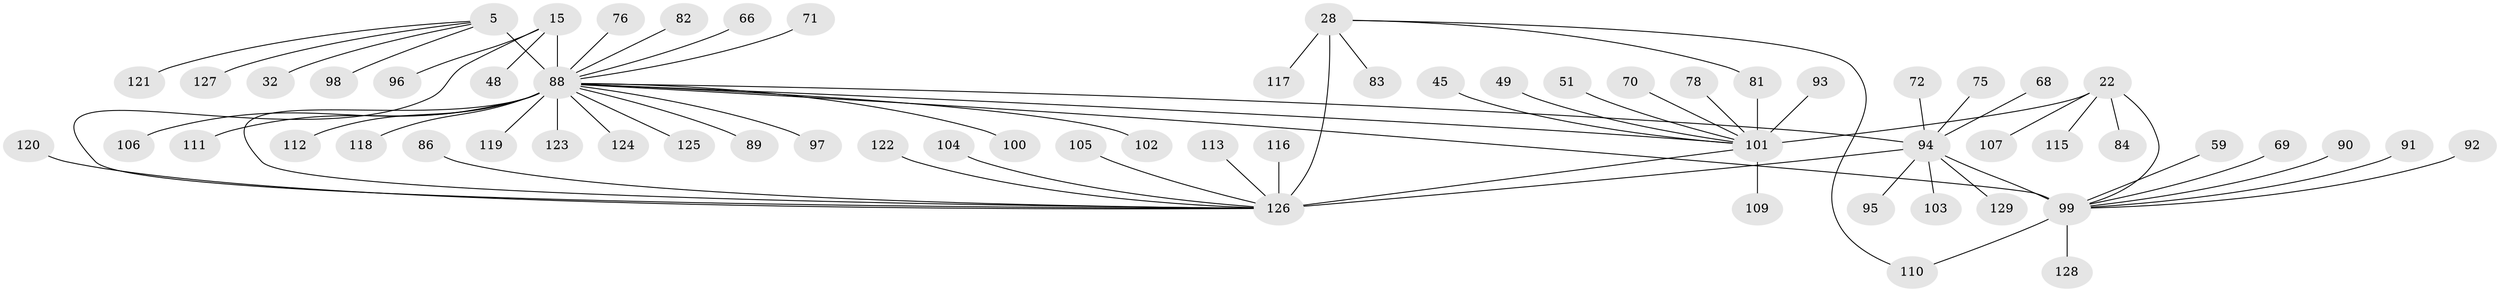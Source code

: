 // original degree distribution, {7: 0.06201550387596899, 13: 0.015503875968992248, 9: 0.06976744186046512, 5: 0.015503875968992248, 17: 0.007751937984496124, 8: 0.015503875968992248, 11: 0.015503875968992248, 10: 0.015503875968992248, 6: 0.007751937984496124, 12: 0.007751937984496124, 1: 0.6046511627906976, 2: 0.16279069767441862}
// Generated by graph-tools (version 1.1) at 2025/57/03/04/25 21:57:20]
// undirected, 64 vertices, 70 edges
graph export_dot {
graph [start="1"]
  node [color=gray90,style=filled];
  5 [super="+1+4"];
  15 [super="+14"];
  22 [super="+20"];
  28 [super="+26"];
  32;
  45;
  48;
  49;
  51;
  59;
  66;
  68;
  69;
  70 [super="+65"];
  71;
  72;
  75;
  76;
  78;
  81;
  82;
  83;
  84 [super="+73"];
  86;
  88 [super="+85+31+38+40+43+44+57+67"];
  89 [super="+34"];
  90;
  91;
  92 [super="+87"];
  93 [super="+36"];
  94 [super="+12+41"];
  95;
  96;
  97 [super="+79"];
  98;
  99 [super="+11+58"];
  100 [super="+39"];
  101 [super="+23+52+24"];
  102;
  103;
  104;
  105;
  106 [super="+46"];
  107;
  109;
  110;
  111;
  112;
  113;
  115;
  116 [super="+114"];
  117;
  118;
  119;
  120;
  121 [super="+74"];
  122 [super="+108"];
  123;
  124;
  125;
  126 [super="+64+77+30+56+60+63+80"];
  127;
  128;
  129;
  5 -- 127;
  5 -- 32;
  5 -- 98;
  5 -- 121;
  5 -- 88 [weight=9];
  15 -- 48;
  15 -- 96;
  15 -- 88 [weight=10];
  15 -- 126;
  22 -- 99 [weight=2];
  22 -- 107;
  22 -- 115;
  22 -- 84;
  22 -- 101 [weight=8];
  28 -- 81;
  28 -- 83;
  28 -- 110;
  28 -- 117;
  28 -- 126 [weight=8];
  45 -- 101;
  49 -- 101;
  51 -- 101;
  59 -- 99;
  66 -- 88;
  68 -- 94;
  69 -- 99;
  70 -- 101;
  71 -- 88;
  72 -- 94;
  75 -- 94;
  76 -- 88;
  78 -- 101;
  81 -- 101;
  82 -- 88;
  86 -- 126;
  88 -- 94;
  88 -- 97;
  88 -- 99 [weight=2];
  88 -- 102;
  88 -- 118;
  88 -- 119;
  88 -- 123;
  88 -- 124;
  88 -- 125;
  88 -- 101 [weight=3];
  88 -- 126 [weight=3];
  88 -- 100;
  88 -- 106;
  88 -- 111;
  88 -- 112;
  88 -- 89;
  90 -- 99;
  91 -- 99;
  92 -- 99;
  93 -- 101;
  94 -- 129;
  94 -- 99 [weight=8];
  94 -- 103;
  94 -- 126;
  94 -- 95;
  99 -- 128;
  99 -- 110;
  101 -- 109;
  101 -- 126;
  104 -- 126;
  105 -- 126;
  113 -- 126;
  116 -- 126;
  120 -- 126;
  122 -- 126;
}
